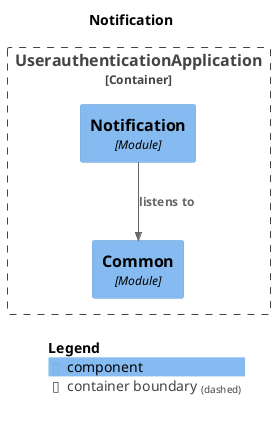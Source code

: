 @startuml
set separator none
title Notification

top to bottom direction

!include <C4/C4>
!include <C4/C4_Context>
!include <C4/C4_Component>

Container_Boundary("UserauthenticationApplication.UserauthenticationApplication_boundary", "UserauthenticationApplication", $tags="") {
  Component(UserauthenticationApplication.UserauthenticationApplication.Common, "Common", $techn="Module", $descr="", $tags="", $link="")
  Component(UserauthenticationApplication.UserauthenticationApplication.Notification, "Notification", $techn="Module", $descr="", $tags="", $link="")
}

Rel(UserauthenticationApplication.UserauthenticationApplication.Notification, UserauthenticationApplication.UserauthenticationApplication.Common, "listens to", $techn="", $tags="", $link="")

SHOW_LEGEND(true)
@enduml